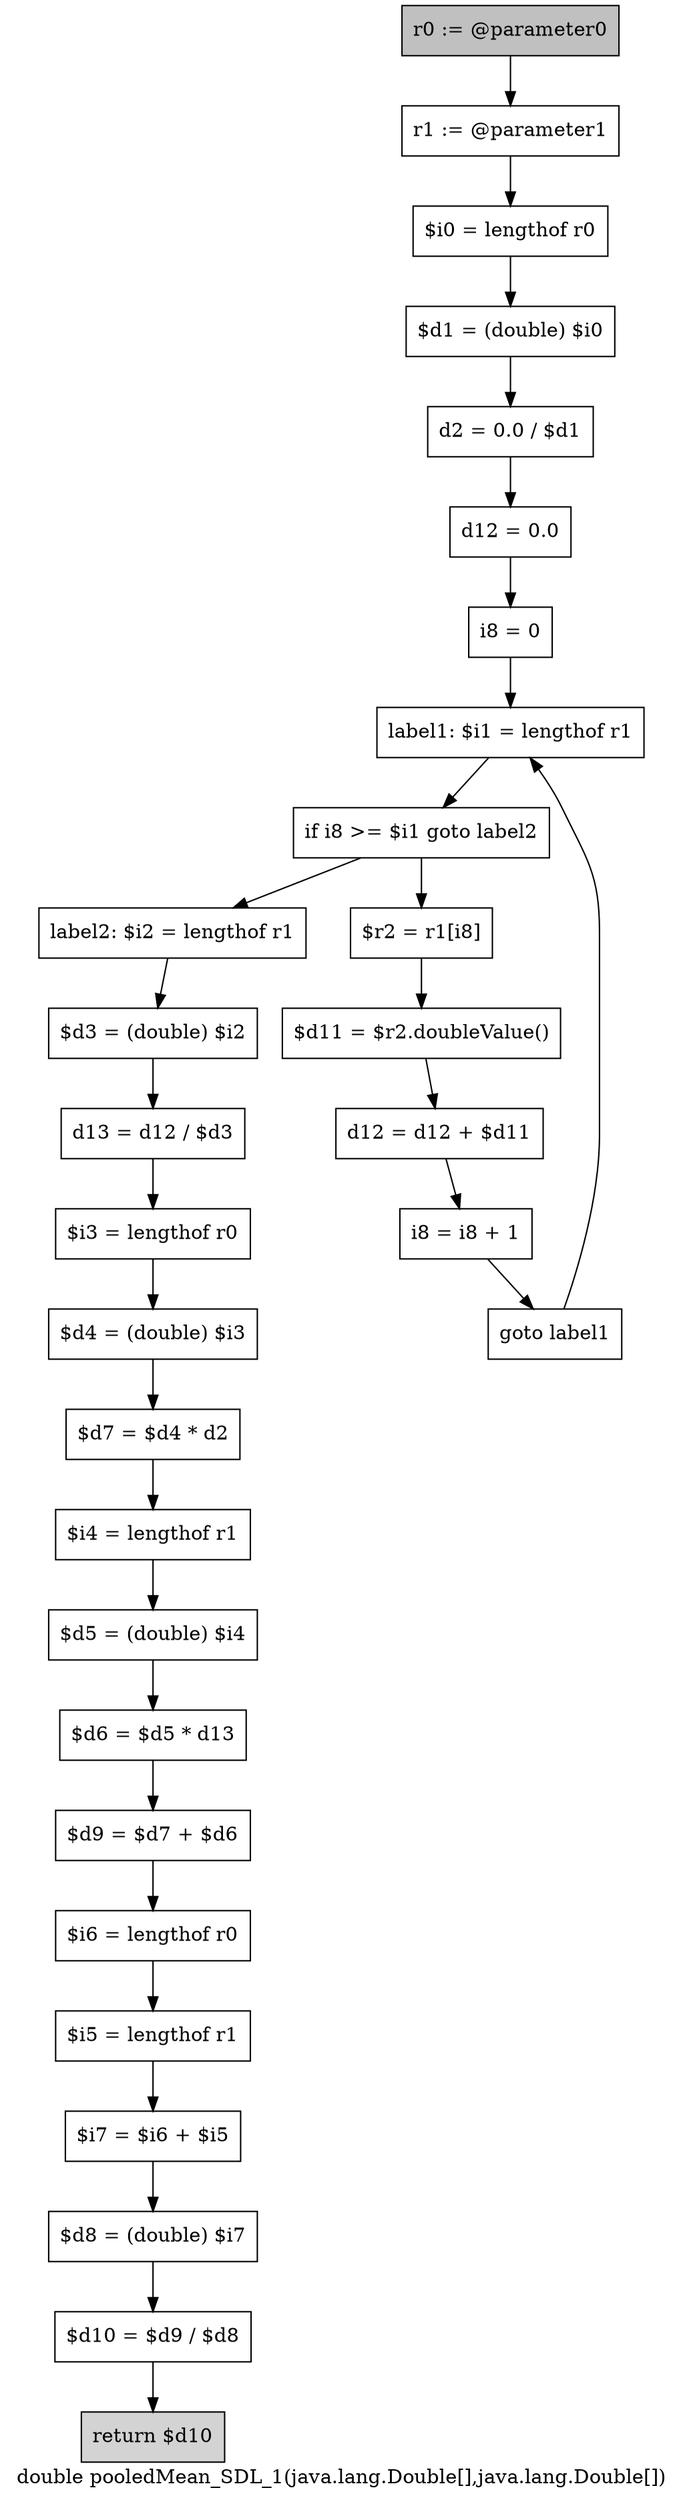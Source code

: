 digraph "double pooledMean_SDL_1(java.lang.Double[],java.lang.Double[])" {
    label="double pooledMean_SDL_1(java.lang.Double[],java.lang.Double[])";
    node [shape=box];
    "0" [style=filled,fillcolor=gray,label="r0 := @parameter0",];
    "1" [label="r1 := @parameter1",];
    "0"->"1";
    "2" [label="$i0 = lengthof r0",];
    "1"->"2";
    "3" [label="$d1 = (double) $i0",];
    "2"->"3";
    "4" [label="d2 = 0.0 / $d1",];
    "3"->"4";
    "5" [label="d12 = 0.0",];
    "4"->"5";
    "6" [label="i8 = 0",];
    "5"->"6";
    "7" [label="label1: $i1 = lengthof r1",];
    "6"->"7";
    "8" [label="if i8 >= $i1 goto label2",];
    "7"->"8";
    "9" [label="$r2 = r1[i8]",];
    "8"->"9";
    "14" [label="label2: $i2 = lengthof r1",];
    "8"->"14";
    "10" [label="$d11 = $r2.doubleValue()",];
    "9"->"10";
    "11" [label="d12 = d12 + $d11",];
    "10"->"11";
    "12" [label="i8 = i8 + 1",];
    "11"->"12";
    "13" [label="goto label1",];
    "12"->"13";
    "13"->"7";
    "15" [label="$d3 = (double) $i2",];
    "14"->"15";
    "16" [label="d13 = d12 / $d3",];
    "15"->"16";
    "17" [label="$i3 = lengthof r0",];
    "16"->"17";
    "18" [label="$d4 = (double) $i3",];
    "17"->"18";
    "19" [label="$d7 = $d4 * d2",];
    "18"->"19";
    "20" [label="$i4 = lengthof r1",];
    "19"->"20";
    "21" [label="$d5 = (double) $i4",];
    "20"->"21";
    "22" [label="$d6 = $d5 * d13",];
    "21"->"22";
    "23" [label="$d9 = $d7 + $d6",];
    "22"->"23";
    "24" [label="$i6 = lengthof r0",];
    "23"->"24";
    "25" [label="$i5 = lengthof r1",];
    "24"->"25";
    "26" [label="$i7 = $i6 + $i5",];
    "25"->"26";
    "27" [label="$d8 = (double) $i7",];
    "26"->"27";
    "28" [label="$d10 = $d9 / $d8",];
    "27"->"28";
    "29" [style=filled,fillcolor=lightgray,label="return $d10",];
    "28"->"29";
}
